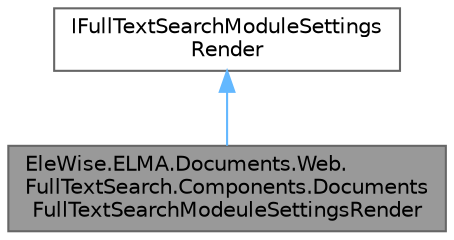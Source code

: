 digraph "EleWise.ELMA.Documents.Web.FullTextSearch.Components.DocumentsFullTextSearchModeuleSettingsRender"
{
 // LATEX_PDF_SIZE
  bgcolor="transparent";
  edge [fontname=Helvetica,fontsize=10,labelfontname=Helvetica,labelfontsize=10];
  node [fontname=Helvetica,fontsize=10,shape=box,height=0.2,width=0.4];
  Node1 [id="Node000001",label="EleWise.ELMA.Documents.Web.\lFullTextSearch.Components.Documents\lFullTextSearchModeuleSettingsRender",height=0.2,width=0.4,color="gray40", fillcolor="grey60", style="filled", fontcolor="black",tooltip="Точка расширения отображения и редактирования настроек модуля полнотекстового поиска в документах"];
  Node2 -> Node1 [id="edge1_Node000001_Node000002",dir="back",color="steelblue1",style="solid",tooltip=" "];
  Node2 [id="Node000002",label="IFullTextSearchModuleSettings\lRender",height=0.2,width=0.4,color="gray40", fillcolor="white", style="filled",tooltip=" "];
}
